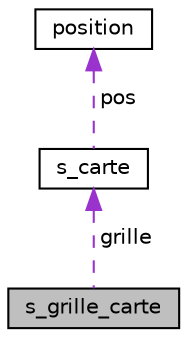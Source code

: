 digraph "s_grille_carte"
{
 // LATEX_PDF_SIZE
  edge [fontname="Helvetica",fontsize="10",labelfontname="Helvetica",labelfontsize="10"];
  node [fontname="Helvetica",fontsize="10",shape=record];
  Node1 [label="s_grille_carte",height=0.2,width=0.4,color="black", fillcolor="grey75", style="filled", fontcolor="black",tooltip=" "];
  Node2 -> Node1 [dir="back",color="darkorchid3",fontsize="10",style="dashed",label=" grille" ];
  Node2 [label="s_carte",height=0.2,width=0.4,color="black", fillcolor="white", style="filled",URL="$structs__carte.html",tooltip="Structure représentant une carte."];
  Node3 -> Node2 [dir="back",color="darkorchid3",fontsize="10",style="dashed",label=" pos" ];
  Node3 [label="position",height=0.2,width=0.4,color="black", fillcolor="white", style="filled",URL="$structposition.html",tooltip="structure correspondant à la position de la carte qui va être placée sur la grille"];
}
